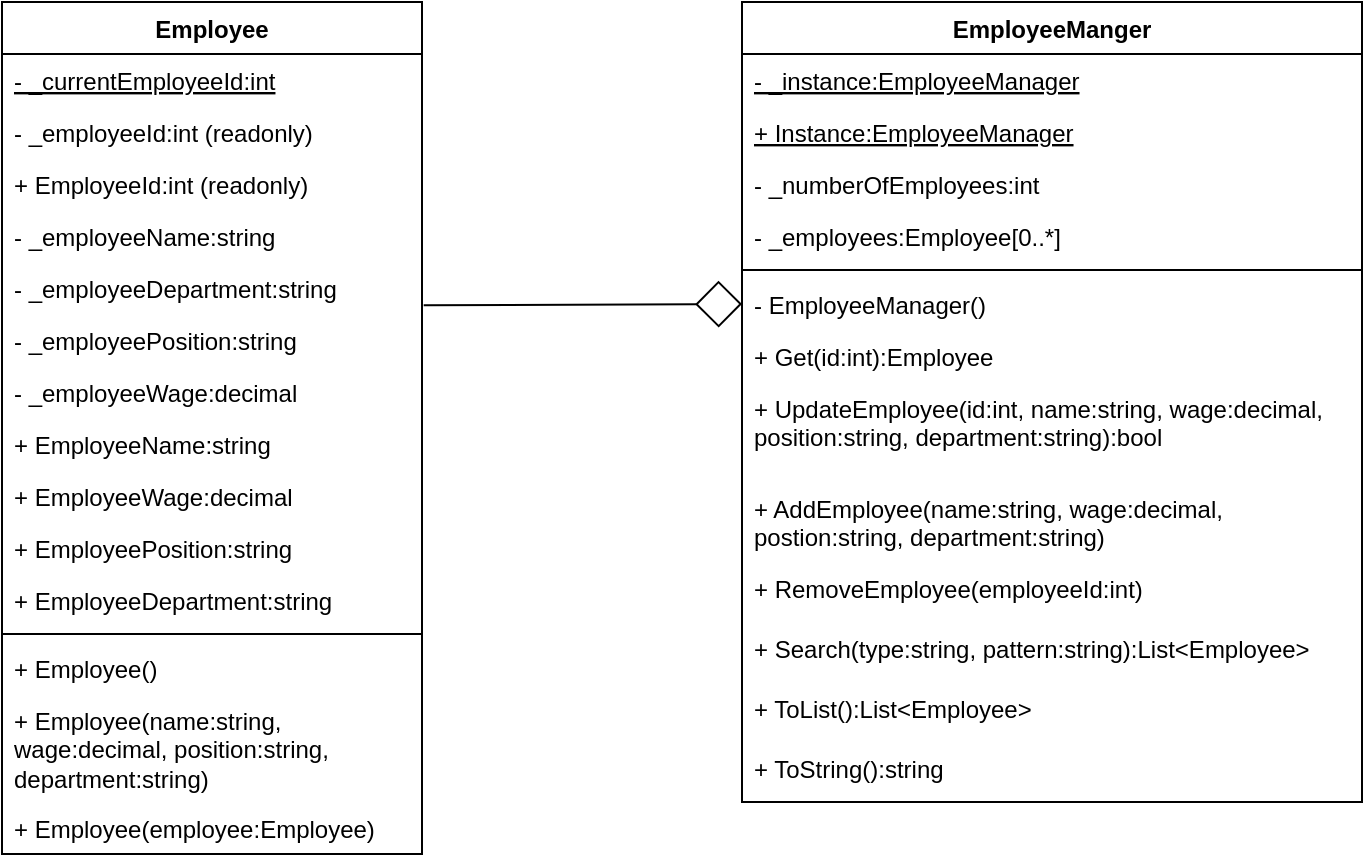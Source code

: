 <mxfile version="13.3.5" type="device"><diagram name="Page-1" id="e7e014a7-5840-1c2e-5031-d8a46d1fe8dd"><mxGraphModel dx="1185" dy="685" grid="1" gridSize="10" guides="1" tooltips="1" connect="1" arrows="1" fold="1" page="1" pageScale="1" pageWidth="1169" pageHeight="826" background="#ffffff" math="0" shadow="0"><root><mxCell id="0"/><mxCell id="1" parent="0"/><mxCell id="tkuxBF87QGP9tq-ssLR--18" style="edgeStyle=none;rounded=0;orthogonalLoop=1;jettySize=auto;html=1;endArrow=diamond;endFill=0;strokeWidth=1;fontSize=16;jumpSize=2;endSize=21;exitX=1.004;exitY=0.833;exitDx=0;exitDy=0;entryX=0;entryY=0.5;entryDx=0;entryDy=0;exitPerimeter=0;" edge="1" parent="1" source="IPH5olwIIvBaxdxOLExa-53" target="tkuxBF87QGP9tq-ssLR--14"><mxGeometry relative="1" as="geometry"><mxPoint x="427" y="182" as="sourcePoint"/><mxPoint x="400" y="130" as="targetPoint"/></mxGeometry></mxCell><mxCell id="IPH5olwIIvBaxdxOLExa-41" value="Employee" style="swimlane;fontStyle=1;align=center;verticalAlign=top;childLayout=stackLayout;horizontal=1;startSize=26;horizontalStack=0;resizeParent=1;resizeParentMax=0;resizeLast=0;collapsible=1;marginBottom=0;" parent="1" vertex="1"><mxGeometry x="70" y="70" width="210" height="426" as="geometry"><mxRectangle x="330" y="170" width="90" height="26" as="alternateBounds"/></mxGeometry></mxCell><mxCell id="IPH5olwIIvBaxdxOLExa-54" value="- _currentEmployeeId:int" style="text;strokeColor=none;fillColor=none;align=left;verticalAlign=top;spacingLeft=4;spacingRight=4;overflow=hidden;rotatable=0;points=[[0,0.5],[1,0.5]];portConstraint=eastwest;fontStyle=4" parent="IPH5olwIIvBaxdxOLExa-41" vertex="1"><mxGeometry y="26" width="210" height="26" as="geometry"/></mxCell><mxCell id="IPH5olwIIvBaxdxOLExa-46" value="- _employeeId:int (readonly)" style="text;strokeColor=none;fillColor=none;align=left;verticalAlign=top;spacingLeft=4;spacingRight=4;overflow=hidden;rotatable=0;points=[[0,0.5],[1,0.5]];portConstraint=eastwest;" parent="IPH5olwIIvBaxdxOLExa-41" vertex="1"><mxGeometry y="52" width="210" height="26" as="geometry"/></mxCell><mxCell id="IPH5olwIIvBaxdxOLExa-49" value="+ EmployeeId:int (readonly)" style="text;strokeColor=none;fillColor=none;align=left;verticalAlign=top;spacingLeft=4;spacingRight=4;overflow=hidden;rotatable=0;points=[[0,0.5],[1,0.5]];portConstraint=eastwest;" parent="IPH5olwIIvBaxdxOLExa-41" vertex="1"><mxGeometry y="78" width="210" height="26" as="geometry"/></mxCell><mxCell id="IPH5olwIIvBaxdxOLExa-50" value="- _employeeName:string" style="text;strokeColor=none;fillColor=none;align=left;verticalAlign=top;spacingLeft=4;spacingRight=4;overflow=hidden;rotatable=0;points=[[0,0.5],[1,0.5]];portConstraint=eastwest;" parent="IPH5olwIIvBaxdxOLExa-41" vertex="1"><mxGeometry y="104" width="210" height="26" as="geometry"/></mxCell><mxCell id="IPH5olwIIvBaxdxOLExa-53" value="- _employeeDepartment:string" style="text;strokeColor=none;fillColor=none;align=left;verticalAlign=top;spacingLeft=4;spacingRight=4;overflow=hidden;rotatable=0;points=[[0,0.5],[1,0.5]];portConstraint=eastwest;" parent="IPH5olwIIvBaxdxOLExa-41" vertex="1"><mxGeometry y="130" width="210" height="26" as="geometry"/></mxCell><mxCell id="IPH5olwIIvBaxdxOLExa-52" value="- _employeePosition:string" style="text;strokeColor=none;fillColor=none;align=left;verticalAlign=top;spacingLeft=4;spacingRight=4;overflow=hidden;rotatable=0;points=[[0,0.5],[1,0.5]];portConstraint=eastwest;" parent="IPH5olwIIvBaxdxOLExa-41" vertex="1"><mxGeometry y="156" width="210" height="26" as="geometry"/></mxCell><mxCell id="IPH5olwIIvBaxdxOLExa-51" value="- _employeeWage:decimal" style="text;strokeColor=none;fillColor=none;align=left;verticalAlign=top;spacingLeft=4;spacingRight=4;overflow=hidden;rotatable=0;points=[[0,0.5],[1,0.5]];portConstraint=eastwest;" parent="IPH5olwIIvBaxdxOLExa-41" vertex="1"><mxGeometry y="182" width="210" height="26" as="geometry"/></mxCell><mxCell id="IPH5olwIIvBaxdxOLExa-47" value="+ EmployeeName:string" style="text;strokeColor=none;fillColor=none;align=left;verticalAlign=top;spacingLeft=4;spacingRight=4;overflow=hidden;rotatable=0;points=[[0,0.5],[1,0.5]];portConstraint=eastwest;" parent="IPH5olwIIvBaxdxOLExa-41" vertex="1"><mxGeometry y="208" width="210" height="26" as="geometry"/></mxCell><mxCell id="IPH5olwIIvBaxdxOLExa-48" value="+ EmployeeWage:decimal" style="text;strokeColor=none;fillColor=none;align=left;verticalAlign=top;spacingLeft=4;spacingRight=4;overflow=hidden;rotatable=0;points=[[0,0.5],[1,0.5]];portConstraint=eastwest;" parent="IPH5olwIIvBaxdxOLExa-41" vertex="1"><mxGeometry y="234" width="210" height="26" as="geometry"/></mxCell><mxCell id="IPH5olwIIvBaxdxOLExa-42" value="+ EmployeePosition:string" style="text;strokeColor=none;fillColor=none;align=left;verticalAlign=top;spacingLeft=4;spacingRight=4;overflow=hidden;rotatable=0;points=[[0,0.5],[1,0.5]];portConstraint=eastwest;" parent="IPH5olwIIvBaxdxOLExa-41" vertex="1"><mxGeometry y="260" width="210" height="26" as="geometry"/></mxCell><mxCell id="IPH5olwIIvBaxdxOLExa-45" value="+ EmployeeDepartment:string" style="text;strokeColor=none;fillColor=none;align=left;verticalAlign=top;spacingLeft=4;spacingRight=4;overflow=hidden;rotatable=0;points=[[0,0.5],[1,0.5]];portConstraint=eastwest;" parent="IPH5olwIIvBaxdxOLExa-41" vertex="1"><mxGeometry y="286" width="210" height="26" as="geometry"/></mxCell><mxCell id="IPH5olwIIvBaxdxOLExa-43" value="" style="line;strokeWidth=1;fillColor=none;align=left;verticalAlign=middle;spacingTop=-1;spacingLeft=3;spacingRight=3;rotatable=0;labelPosition=right;points=[];portConstraint=eastwest;" parent="IPH5olwIIvBaxdxOLExa-41" vertex="1"><mxGeometry y="312" width="210" height="8" as="geometry"/></mxCell><mxCell id="IPH5olwIIvBaxdxOLExa-56" value="+ Employee()" style="text;strokeColor=none;fillColor=none;align=left;verticalAlign=top;spacingLeft=4;spacingRight=4;overflow=hidden;rotatable=0;points=[[0,0.5],[1,0.5]];portConstraint=eastwest;" parent="IPH5olwIIvBaxdxOLExa-41" vertex="1"><mxGeometry y="320" width="210" height="26" as="geometry"/></mxCell><mxCell id="IPH5olwIIvBaxdxOLExa-55" value="+ Employee(name:string, wage:decimal, position:string, department:string)" style="text;strokeColor=none;fillColor=none;align=left;verticalAlign=top;spacingLeft=4;spacingRight=4;overflow=hidden;rotatable=0;points=[[0,0.5],[1,0.5]];portConstraint=eastwest;whiteSpace=wrap;" parent="IPH5olwIIvBaxdxOLExa-41" vertex="1"><mxGeometry y="346" width="210" height="54" as="geometry"/></mxCell><mxCell id="IPH5olwIIvBaxdxOLExa-44" value="+ Employee(employee:Employee)" style="text;strokeColor=none;fillColor=none;align=left;verticalAlign=top;spacingLeft=4;spacingRight=4;overflow=hidden;rotatable=0;points=[[0,0.5],[1,0.5]];portConstraint=eastwest;" parent="IPH5olwIIvBaxdxOLExa-41" vertex="1"><mxGeometry y="400" width="210" height="26" as="geometry"/></mxCell><mxCell id="tkuxBF87QGP9tq-ssLR--1" value="EmployeeManger" style="swimlane;fontStyle=1;align=center;verticalAlign=top;childLayout=stackLayout;horizontal=1;startSize=26;horizontalStack=0;resizeParent=1;resizeParentMax=0;resizeLast=0;collapsible=1;marginBottom=0;" vertex="1" parent="1"><mxGeometry x="440" y="70" width="310" height="400" as="geometry"><mxRectangle x="330" y="170" width="90" height="26" as="alternateBounds"/></mxGeometry></mxCell><mxCell id="tkuxBF87QGP9tq-ssLR--2" value="- _instance:EmployeeManager" style="text;strokeColor=none;fillColor=none;align=left;verticalAlign=top;spacingLeft=4;spacingRight=4;overflow=hidden;rotatable=0;points=[[0,0.5],[1,0.5]];portConstraint=eastwest;fontStyle=4" vertex="1" parent="tkuxBF87QGP9tq-ssLR--1"><mxGeometry y="26" width="310" height="26" as="geometry"/></mxCell><mxCell id="tkuxBF87QGP9tq-ssLR--3" value="+ Instance:EmployeeManager" style="text;strokeColor=none;fillColor=none;align=left;verticalAlign=top;spacingLeft=4;spacingRight=4;overflow=hidden;rotatable=0;points=[[0,0.5],[1,0.5]];portConstraint=eastwest;fontStyle=4" vertex="1" parent="tkuxBF87QGP9tq-ssLR--1"><mxGeometry y="52" width="310" height="26" as="geometry"/></mxCell><mxCell id="tkuxBF87QGP9tq-ssLR--4" value="- _numberOfEmployees:int" style="text;strokeColor=none;fillColor=none;align=left;verticalAlign=top;spacingLeft=4;spacingRight=4;overflow=hidden;rotatable=0;points=[[0,0.5],[1,0.5]];portConstraint=eastwest;" vertex="1" parent="tkuxBF87QGP9tq-ssLR--1"><mxGeometry y="78" width="310" height="26" as="geometry"/></mxCell><mxCell id="tkuxBF87QGP9tq-ssLR--5" value="- _employees:Employee[0..*]" style="text;strokeColor=none;fillColor=none;align=left;verticalAlign=top;spacingLeft=4;spacingRight=4;overflow=hidden;rotatable=0;points=[[0,0.5],[1,0.5]];portConstraint=eastwest;" vertex="1" parent="tkuxBF87QGP9tq-ssLR--1"><mxGeometry y="104" width="310" height="26" as="geometry"/></mxCell><mxCell id="tkuxBF87QGP9tq-ssLR--13" value="" style="line;strokeWidth=1;fillColor=none;align=left;verticalAlign=middle;spacingTop=-1;spacingLeft=3;spacingRight=3;rotatable=0;labelPosition=right;points=[];portConstraint=eastwest;" vertex="1" parent="tkuxBF87QGP9tq-ssLR--1"><mxGeometry y="130" width="310" height="8" as="geometry"/></mxCell><mxCell id="tkuxBF87QGP9tq-ssLR--14" value="- EmployeeManager()" style="text;strokeColor=none;fillColor=none;align=left;verticalAlign=top;spacingLeft=4;spacingRight=4;overflow=hidden;rotatable=0;points=[[0,0.5],[1,0.5]];portConstraint=eastwest;" vertex="1" parent="tkuxBF87QGP9tq-ssLR--1"><mxGeometry y="138" width="310" height="26" as="geometry"/></mxCell><mxCell id="tkuxBF87QGP9tq-ssLR--16" value="+ Get(id:int):Employee" style="text;strokeColor=none;fillColor=none;align=left;verticalAlign=top;spacingLeft=4;spacingRight=4;overflow=hidden;rotatable=0;points=[[0,0.5],[1,0.5]];portConstraint=eastwest;" vertex="1" parent="tkuxBF87QGP9tq-ssLR--1"><mxGeometry y="164" width="310" height="26" as="geometry"/></mxCell><mxCell id="tkuxBF87QGP9tq-ssLR--23" value="+ UpdateEmployee(id:int, name:string, wage:decimal, position:string, department:string):bool" style="text;strokeColor=none;fillColor=none;align=left;verticalAlign=top;spacingLeft=4;spacingRight=4;overflow=hidden;rotatable=0;points=[[0,0.5],[1,0.5]];portConstraint=eastwest;whiteSpace=wrap;" vertex="1" parent="tkuxBF87QGP9tq-ssLR--1"><mxGeometry y="190" width="310" height="50" as="geometry"/></mxCell><mxCell id="tkuxBF87QGP9tq-ssLR--25" value="+ AddEmployee(name:string, wage:decimal, postion:string, department:string)" style="text;strokeColor=none;fillColor=none;align=left;verticalAlign=top;spacingLeft=4;spacingRight=4;overflow=hidden;rotatable=0;points=[[0,0.5],[1,0.5]];portConstraint=eastwest;whiteSpace=wrap;" vertex="1" parent="tkuxBF87QGP9tq-ssLR--1"><mxGeometry y="240" width="310" height="40" as="geometry"/></mxCell><mxCell id="tkuxBF87QGP9tq-ssLR--24" value="+ RemoveEmployee(employeeId:int)" style="text;strokeColor=none;fillColor=none;align=left;verticalAlign=top;spacingLeft=4;spacingRight=4;overflow=hidden;rotatable=0;points=[[0,0.5],[1,0.5]];portConstraint=eastwest;" vertex="1" parent="tkuxBF87QGP9tq-ssLR--1"><mxGeometry y="280" width="310" height="30" as="geometry"/></mxCell><mxCell id="tkuxBF87QGP9tq-ssLR--26" value="+ Search(type:string, pattern:string):List&lt;Employee&gt;" style="text;strokeColor=none;fillColor=none;align=left;verticalAlign=top;spacingLeft=4;spacingRight=4;overflow=hidden;rotatable=0;points=[[0,0.5],[1,0.5]];portConstraint=eastwest;" vertex="1" parent="tkuxBF87QGP9tq-ssLR--1"><mxGeometry y="310" width="310" height="30" as="geometry"/></mxCell><mxCell id="tkuxBF87QGP9tq-ssLR--27" value="+ ToList():List&lt;Employee&gt;" style="text;strokeColor=none;fillColor=none;align=left;verticalAlign=top;spacingLeft=4;spacingRight=4;overflow=hidden;rotatable=0;points=[[0,0.5],[1,0.5]];portConstraint=eastwest;" vertex="1" parent="tkuxBF87QGP9tq-ssLR--1"><mxGeometry y="340" width="310" height="30" as="geometry"/></mxCell><mxCell id="tkuxBF87QGP9tq-ssLR--28" value="+ ToString():string" style="text;strokeColor=none;fillColor=none;align=left;verticalAlign=top;spacingLeft=4;spacingRight=4;overflow=hidden;rotatable=0;points=[[0,0.5],[1,0.5]];portConstraint=eastwest;" vertex="1" parent="tkuxBF87QGP9tq-ssLR--1"><mxGeometry y="370" width="310" height="30" as="geometry"/></mxCell></root></mxGraphModel></diagram></mxfile>